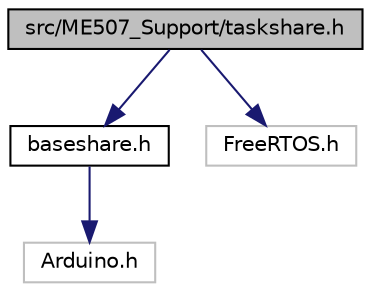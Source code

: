 digraph "src/ME507_Support/taskshare.h"
{
 // LATEX_PDF_SIZE
  edge [fontname="Helvetica",fontsize="10",labelfontname="Helvetica",labelfontsize="10"];
  node [fontname="Helvetica",fontsize="10",shape=record];
  Node1 [label="src/ME507_Support/taskshare.h",height=0.2,width=0.4,color="black", fillcolor="grey75", style="filled", fontcolor="black",tooltip="Data which can be shared between tasks in a thread-safe manner."];
  Node1 -> Node2 [color="midnightblue",fontsize="10",style="solid"];
  Node2 [label="baseshare.h",height=0.2,width=0.4,color="black", fillcolor="white", style="filled",URL="$baseshare_8h.html",tooltip="Headers for a base class for type-safe, thread-safe task data exchange classes."];
  Node2 -> Node3 [color="midnightblue",fontsize="10",style="solid"];
  Node3 [label="Arduino.h",height=0.2,width=0.4,color="grey75", fillcolor="white", style="filled",tooltip=" "];
  Node1 -> Node4 [color="midnightblue",fontsize="10",style="solid"];
  Node4 [label="FreeRTOS.h",height=0.2,width=0.4,color="grey75", fillcolor="white", style="filled",tooltip=" "];
}

